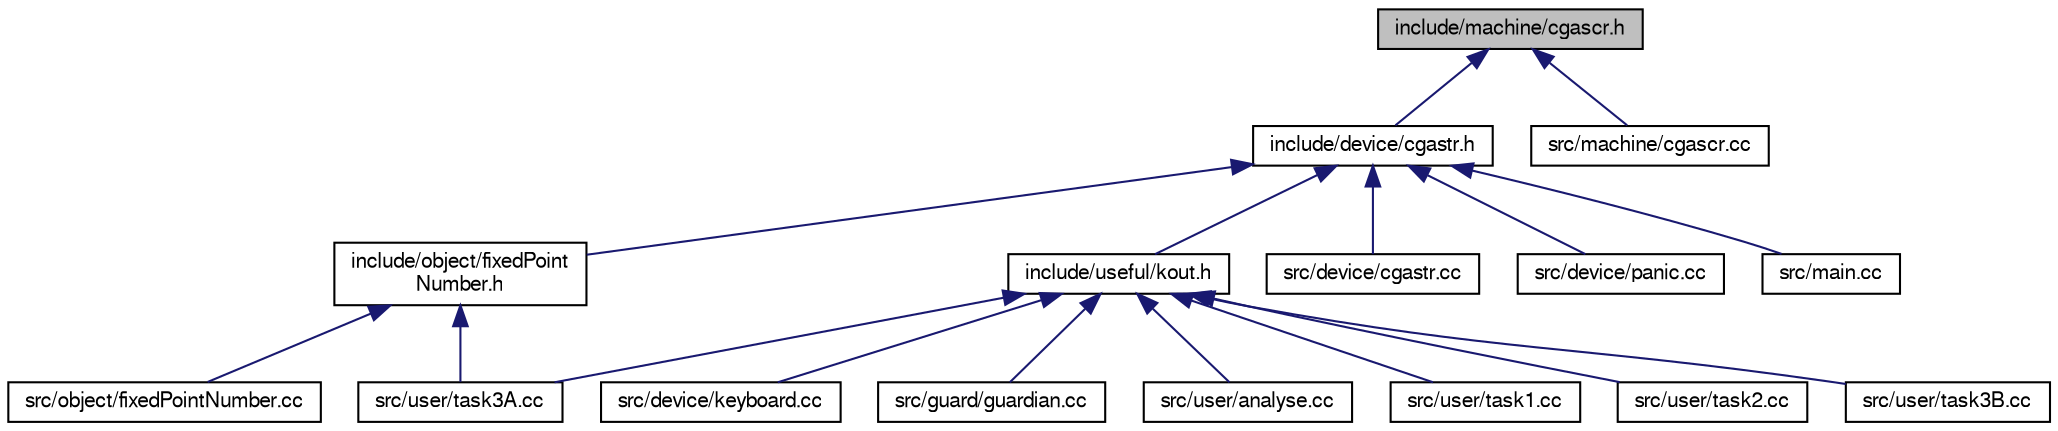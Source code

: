 digraph "include/machine/cgascr.h"
{
  bgcolor="transparent";
  edge [fontname="FreeSans",fontsize="10",labelfontname="FreeSans",labelfontsize="10"];
  node [fontname="FreeSans",fontsize="10",shape=record];
  Node1 [label="include/machine/cgascr.h",height=0.2,width=0.4,color="black", fillcolor="grey75", style="filled" fontcolor="black"];
  Node1 -> Node2 [dir="back",color="midnightblue",fontsize="10",style="solid",fontname="FreeSans"];
  Node2 [label="include/device/cgastr.h",height=0.2,width=0.4,color="black",URL="$cgastr_8h.html"];
  Node2 -> Node3 [dir="back",color="midnightblue",fontsize="10",style="solid",fontname="FreeSans"];
  Node3 [label="include/object/fixedPoint\lNumber.h",height=0.2,width=0.4,color="black",URL="$fixedPointNumber_8h.html"];
  Node3 -> Node4 [dir="back",color="midnightblue",fontsize="10",style="solid",fontname="FreeSans"];
  Node4 [label="src/object/fixedPointNumber.cc",height=0.2,width=0.4,color="black",URL="$fixedPointNumber_8cc.html"];
  Node3 -> Node5 [dir="back",color="midnightblue",fontsize="10",style="solid",fontname="FreeSans"];
  Node5 [label="src/user/task3A.cc",height=0.2,width=0.4,color="black",URL="$task3A_8cc.html"];
  Node2 -> Node6 [dir="back",color="midnightblue",fontsize="10",style="solid",fontname="FreeSans"];
  Node6 [label="include/useful/kout.h",height=0.2,width=0.4,color="black",URL="$kout_8h.html",tooltip="alles notwendige zum nutzen der in main.cc deklarierten globalen Variable kout"];
  Node6 -> Node7 [dir="back",color="midnightblue",fontsize="10",style="solid",fontname="FreeSans"];
  Node7 [label="src/device/keyboard.cc",height=0.2,width=0.4,color="black",URL="$keyboard_8cc.html"];
  Node6 -> Node8 [dir="back",color="midnightblue",fontsize="10",style="solid",fontname="FreeSans"];
  Node8 [label="src/guard/guardian.cc",height=0.2,width=0.4,color="black",URL="$guardian_8cc.html",tooltip="Interrupt-Behandlungsfunktionen."];
  Node6 -> Node9 [dir="back",color="midnightblue",fontsize="10",style="solid",fontname="FreeSans"];
  Node9 [label="src/user/analyse.cc",height=0.2,width=0.4,color="black",URL="$analyse_8cc.html"];
  Node6 -> Node10 [dir="back",color="midnightblue",fontsize="10",style="solid",fontname="FreeSans"];
  Node10 [label="src/user/task1.cc",height=0.2,width=0.4,color="black",URL="$task1_8cc.html"];
  Node6 -> Node11 [dir="back",color="midnightblue",fontsize="10",style="solid",fontname="FreeSans"];
  Node11 [label="src/user/task2.cc",height=0.2,width=0.4,color="black",URL="$task2_8cc.html"];
  Node6 -> Node5 [dir="back",color="midnightblue",fontsize="10",style="solid",fontname="FreeSans"];
  Node6 -> Node12 [dir="back",color="midnightblue",fontsize="10",style="solid",fontname="FreeSans"];
  Node12 [label="src/user/task3B.cc",height=0.2,width=0.4,color="black",URL="$task3B_8cc.html"];
  Node2 -> Node13 [dir="back",color="midnightblue",fontsize="10",style="solid",fontname="FreeSans"];
  Node13 [label="src/device/cgastr.cc",height=0.2,width=0.4,color="black",URL="$cgastr_8cc.html",tooltip="CGA_Stream ist hier implementiert"];
  Node2 -> Node14 [dir="back",color="midnightblue",fontsize="10",style="solid",fontname="FreeSans"];
  Node14 [label="src/device/panic.cc",height=0.2,width=0.4,color="black",URL="$panic_8cc.html"];
  Node2 -> Node15 [dir="back",color="midnightblue",fontsize="10",style="solid",fontname="FreeSans"];
  Node15 [label="src/main.cc",height=0.2,width=0.4,color="black",URL="$main_8cc.html",tooltip="Grunddatei von OOStuBS."];
  Node1 -> Node16 [dir="back",color="midnightblue",fontsize="10",style="solid",fontname="FreeSans"];
  Node16 [label="src/machine/cgascr.cc",height=0.2,width=0.4,color="black",URL="$cgascr_8cc.html"];
}
